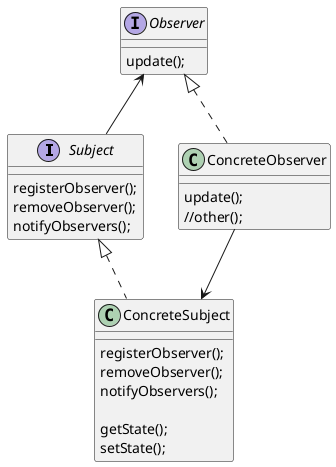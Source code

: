 @startuml

interface Subject {
    registerObserver();
    removeObserver();
    notifyObservers();
}
interface Observer {
    update();
}

class ConcreteSubject {
    registerObserver();
    removeObserver();
    notifyObservers();

    getState();
    setState();
}
class ConcreteObserver {
    update();
    //other();
}

Subject <|.. ConcreteSubject
Observer <|.. ConcreteObserver

Observer <-- Subject
ConcreteObserver --> ConcreteSubject

@enduml